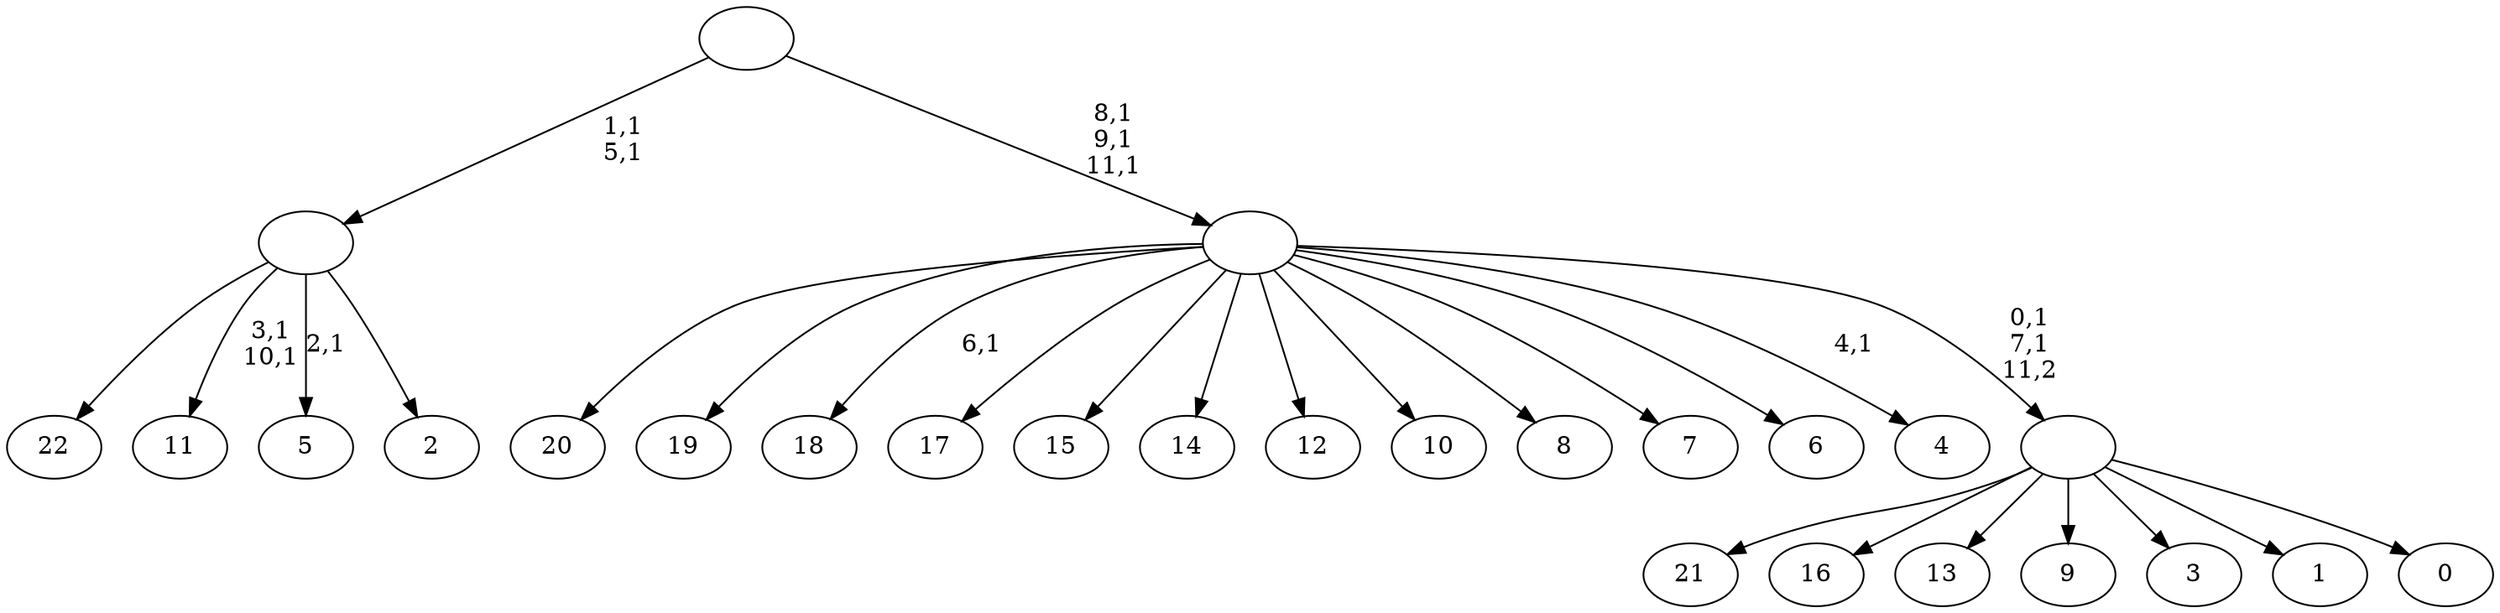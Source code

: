 digraph T {
	35 [label="22"]
	34 [label="21"]
	33 [label="20"]
	32 [label="19"]
	31 [label="18"]
	29 [label="17"]
	28 [label="16"]
	27 [label="15"]
	26 [label="14"]
	25 [label="13"]
	24 [label="12"]
	23 [label="11"]
	20 [label="10"]
	19 [label="9"]
	18 [label="8"]
	17 [label="7"]
	16 [label="6"]
	15 [label="5"]
	13 [label="4"]
	11 [label="3"]
	10 [label="2"]
	9 [label=""]
	7 [label="1"]
	6 [label="0"]
	5 [label=""]
	3 [label=""]
	0 [label=""]
	9 -> 15 [label="2,1"]
	9 -> 23 [label="3,1\n10,1"]
	9 -> 35 [label=""]
	9 -> 10 [label=""]
	5 -> 34 [label=""]
	5 -> 28 [label=""]
	5 -> 25 [label=""]
	5 -> 19 [label=""]
	5 -> 11 [label=""]
	5 -> 7 [label=""]
	5 -> 6 [label=""]
	3 -> 5 [label="0,1\n7,1\n11,2"]
	3 -> 13 [label="4,1"]
	3 -> 31 [label="6,1"]
	3 -> 33 [label=""]
	3 -> 32 [label=""]
	3 -> 29 [label=""]
	3 -> 27 [label=""]
	3 -> 26 [label=""]
	3 -> 24 [label=""]
	3 -> 20 [label=""]
	3 -> 18 [label=""]
	3 -> 17 [label=""]
	3 -> 16 [label=""]
	0 -> 3 [label="8,1\n9,1\n11,1"]
	0 -> 9 [label="1,1\n5,1"]
}

